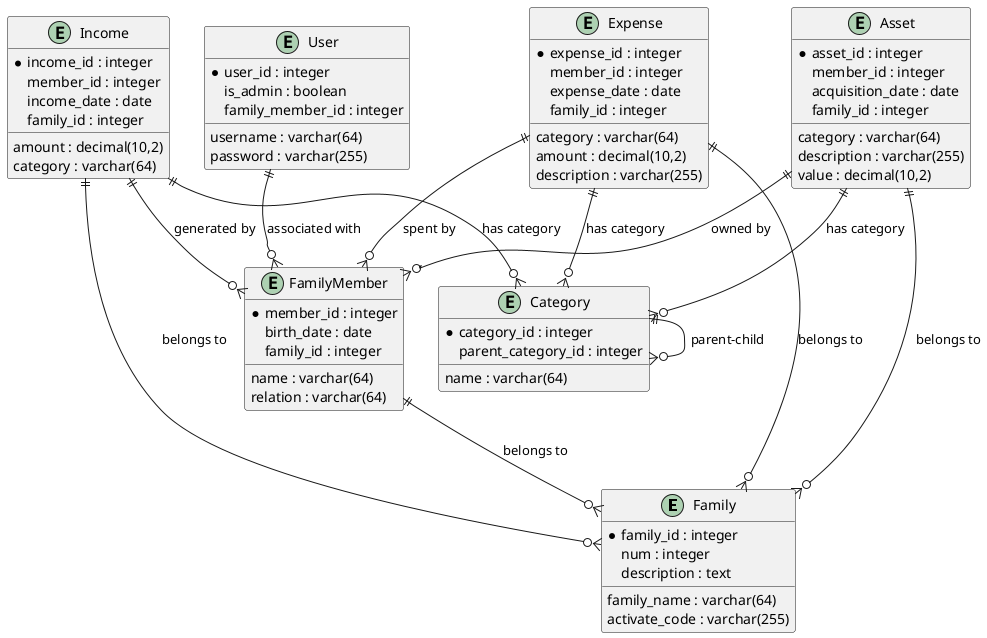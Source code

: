 @startuml
entity "Family" {
    *family_id : integer
    num : integer
    family_name : varchar(64)
    activate_code : varchar(255)
    description : text
}
entity "Category" {
    *category_id : integer
    name : varchar(64)
    parent_category_id : integer
}
entity "FamilyMember" {
    *member_id : integer
    name : varchar(64)
    relation : varchar(64)
    birth_date : date
    family_id : integer
}
entity "Income" {
    *income_id : integer
    member_id : integer
    amount : decimal(10,2)
    category : varchar(64)
    income_date : date
    family_id : integer
}
entity "Expense" {
    *expense_id : integer
    member_id : integer
    category : varchar(64)
    amount : decimal(10,2)
    description : varchar(255)
    expense_date : date
    family_id : integer
}
entity "Asset" {
    *asset_id : integer
    category : varchar(64)
    description : varchar(255)
    value : decimal(10,2)
    member_id : integer
    acquisition_date : date
    family_id : integer
}
entity "User" {
    *user_id : integer
    username : varchar(64)
    password : varchar(255)
    is_admin : boolean
    family_member_id : integer
}
FamilyMember ||--o{ Family : "belongs to"
Income ||--o{ FamilyMember : "generated by"
Income ||--o{ Category : "has category"
Income ||--o{ Family : "belongs to"
Expense ||--o{ FamilyMember : "spent by"
Expense ||--o{ Category : "has category"
Expense ||--o{ Family : "belongs to"
Asset ||--o{ FamilyMember : "owned by"
Asset ||--o{ Category : "has category"
Asset ||--o{ Family : "belongs to"
User ||--o{ FamilyMember : "associated with"
Category ||--o{ Category : "parent-child"
@enduml